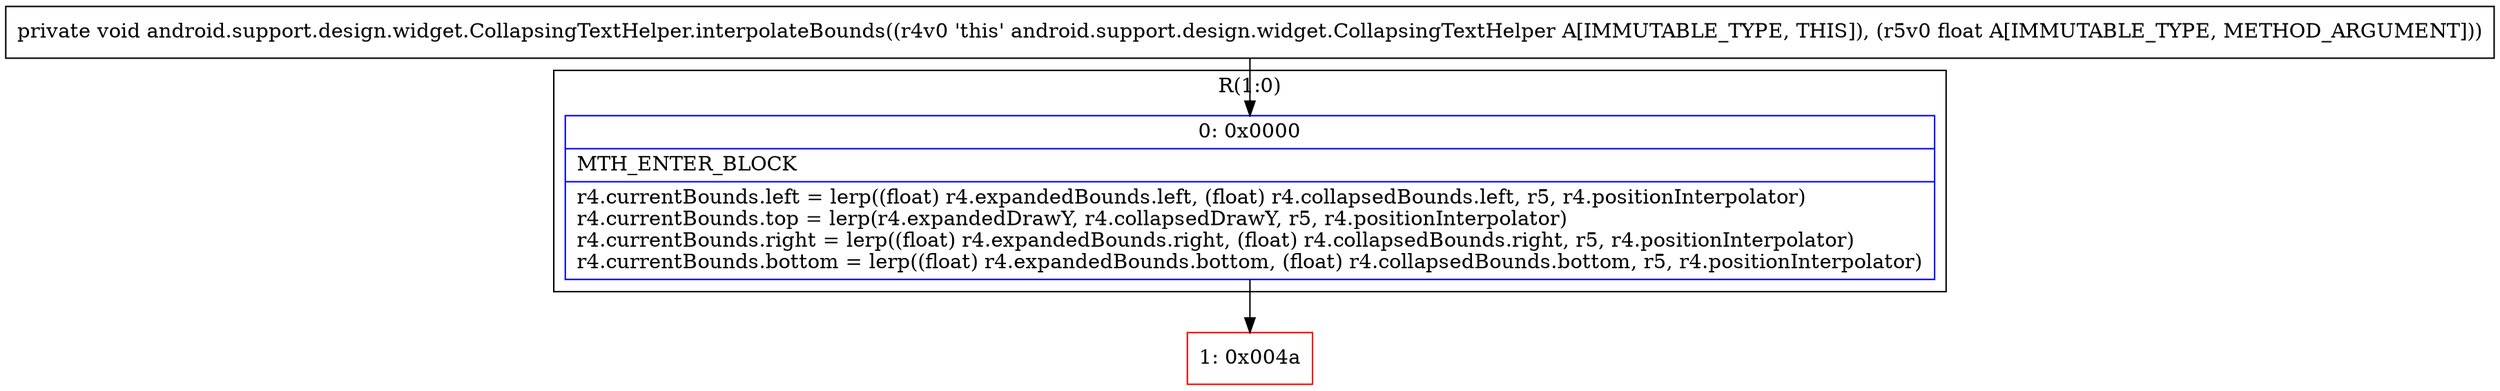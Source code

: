 digraph "CFG forandroid.support.design.widget.CollapsingTextHelper.interpolateBounds(F)V" {
subgraph cluster_Region_1297808023 {
label = "R(1:0)";
node [shape=record,color=blue];
Node_0 [shape=record,label="{0\:\ 0x0000|MTH_ENTER_BLOCK\l|r4.currentBounds.left = lerp((float) r4.expandedBounds.left, (float) r4.collapsedBounds.left, r5, r4.positionInterpolator)\lr4.currentBounds.top = lerp(r4.expandedDrawY, r4.collapsedDrawY, r5, r4.positionInterpolator)\lr4.currentBounds.right = lerp((float) r4.expandedBounds.right, (float) r4.collapsedBounds.right, r5, r4.positionInterpolator)\lr4.currentBounds.bottom = lerp((float) r4.expandedBounds.bottom, (float) r4.collapsedBounds.bottom, r5, r4.positionInterpolator)\l}"];
}
Node_1 [shape=record,color=red,label="{1\:\ 0x004a}"];
MethodNode[shape=record,label="{private void android.support.design.widget.CollapsingTextHelper.interpolateBounds((r4v0 'this' android.support.design.widget.CollapsingTextHelper A[IMMUTABLE_TYPE, THIS]), (r5v0 float A[IMMUTABLE_TYPE, METHOD_ARGUMENT])) }"];
MethodNode -> Node_0;
Node_0 -> Node_1;
}

